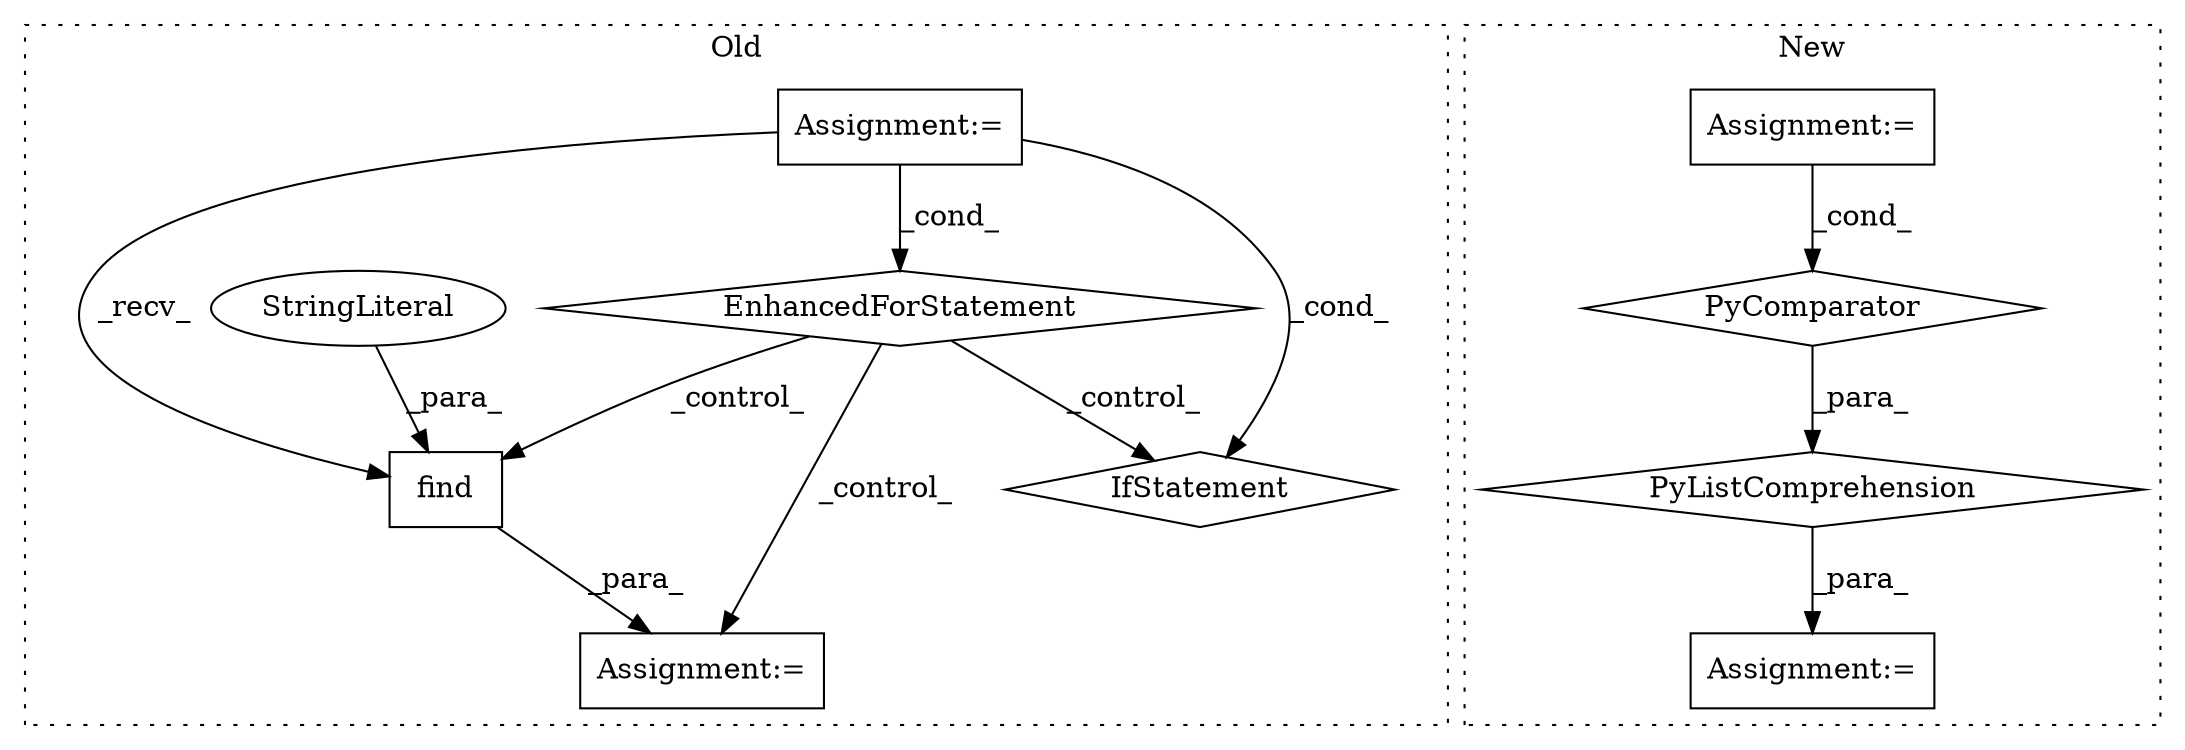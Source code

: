 digraph G {
subgraph cluster0 {
1 [label="find" a="32" s="677,685" l="5,1" shape="box"];
3 [label="Assignment:=" a="7" s="673" l="1" shape="box"];
4 [label="StringLiteral" a="45" s="682" l="3" shape="ellipse"];
7 [label="EnhancedForStatement" a="70" s="538,632" l="53,2" shape="diamond"];
8 [label="IfStatement" a="25" s="760,783" l="10,2" shape="diamond"];
10 [label="Assignment:=" a="7" s="538,632" l="53,2" shape="box"];
label = "Old";
style="dotted";
}
subgraph cluster1 {
2 [label="PyComparator" a="113" s="567" l="63" shape="diamond"];
5 [label="Assignment:=" a="7" s="567" l="63" shape="box"];
6 [label="Assignment:=" a="7" s="496" l="12" shape="box"];
9 [label="PyListComprehension" a="109" s="508" l="130" shape="diamond"];
label = "New";
style="dotted";
}
1 -> 3 [label="_para_"];
2 -> 9 [label="_para_"];
4 -> 1 [label="_para_"];
5 -> 2 [label="_cond_"];
7 -> 1 [label="_control_"];
7 -> 8 [label="_control_"];
7 -> 3 [label="_control_"];
9 -> 6 [label="_para_"];
10 -> 1 [label="_recv_"];
10 -> 7 [label="_cond_"];
10 -> 8 [label="_cond_"];
}